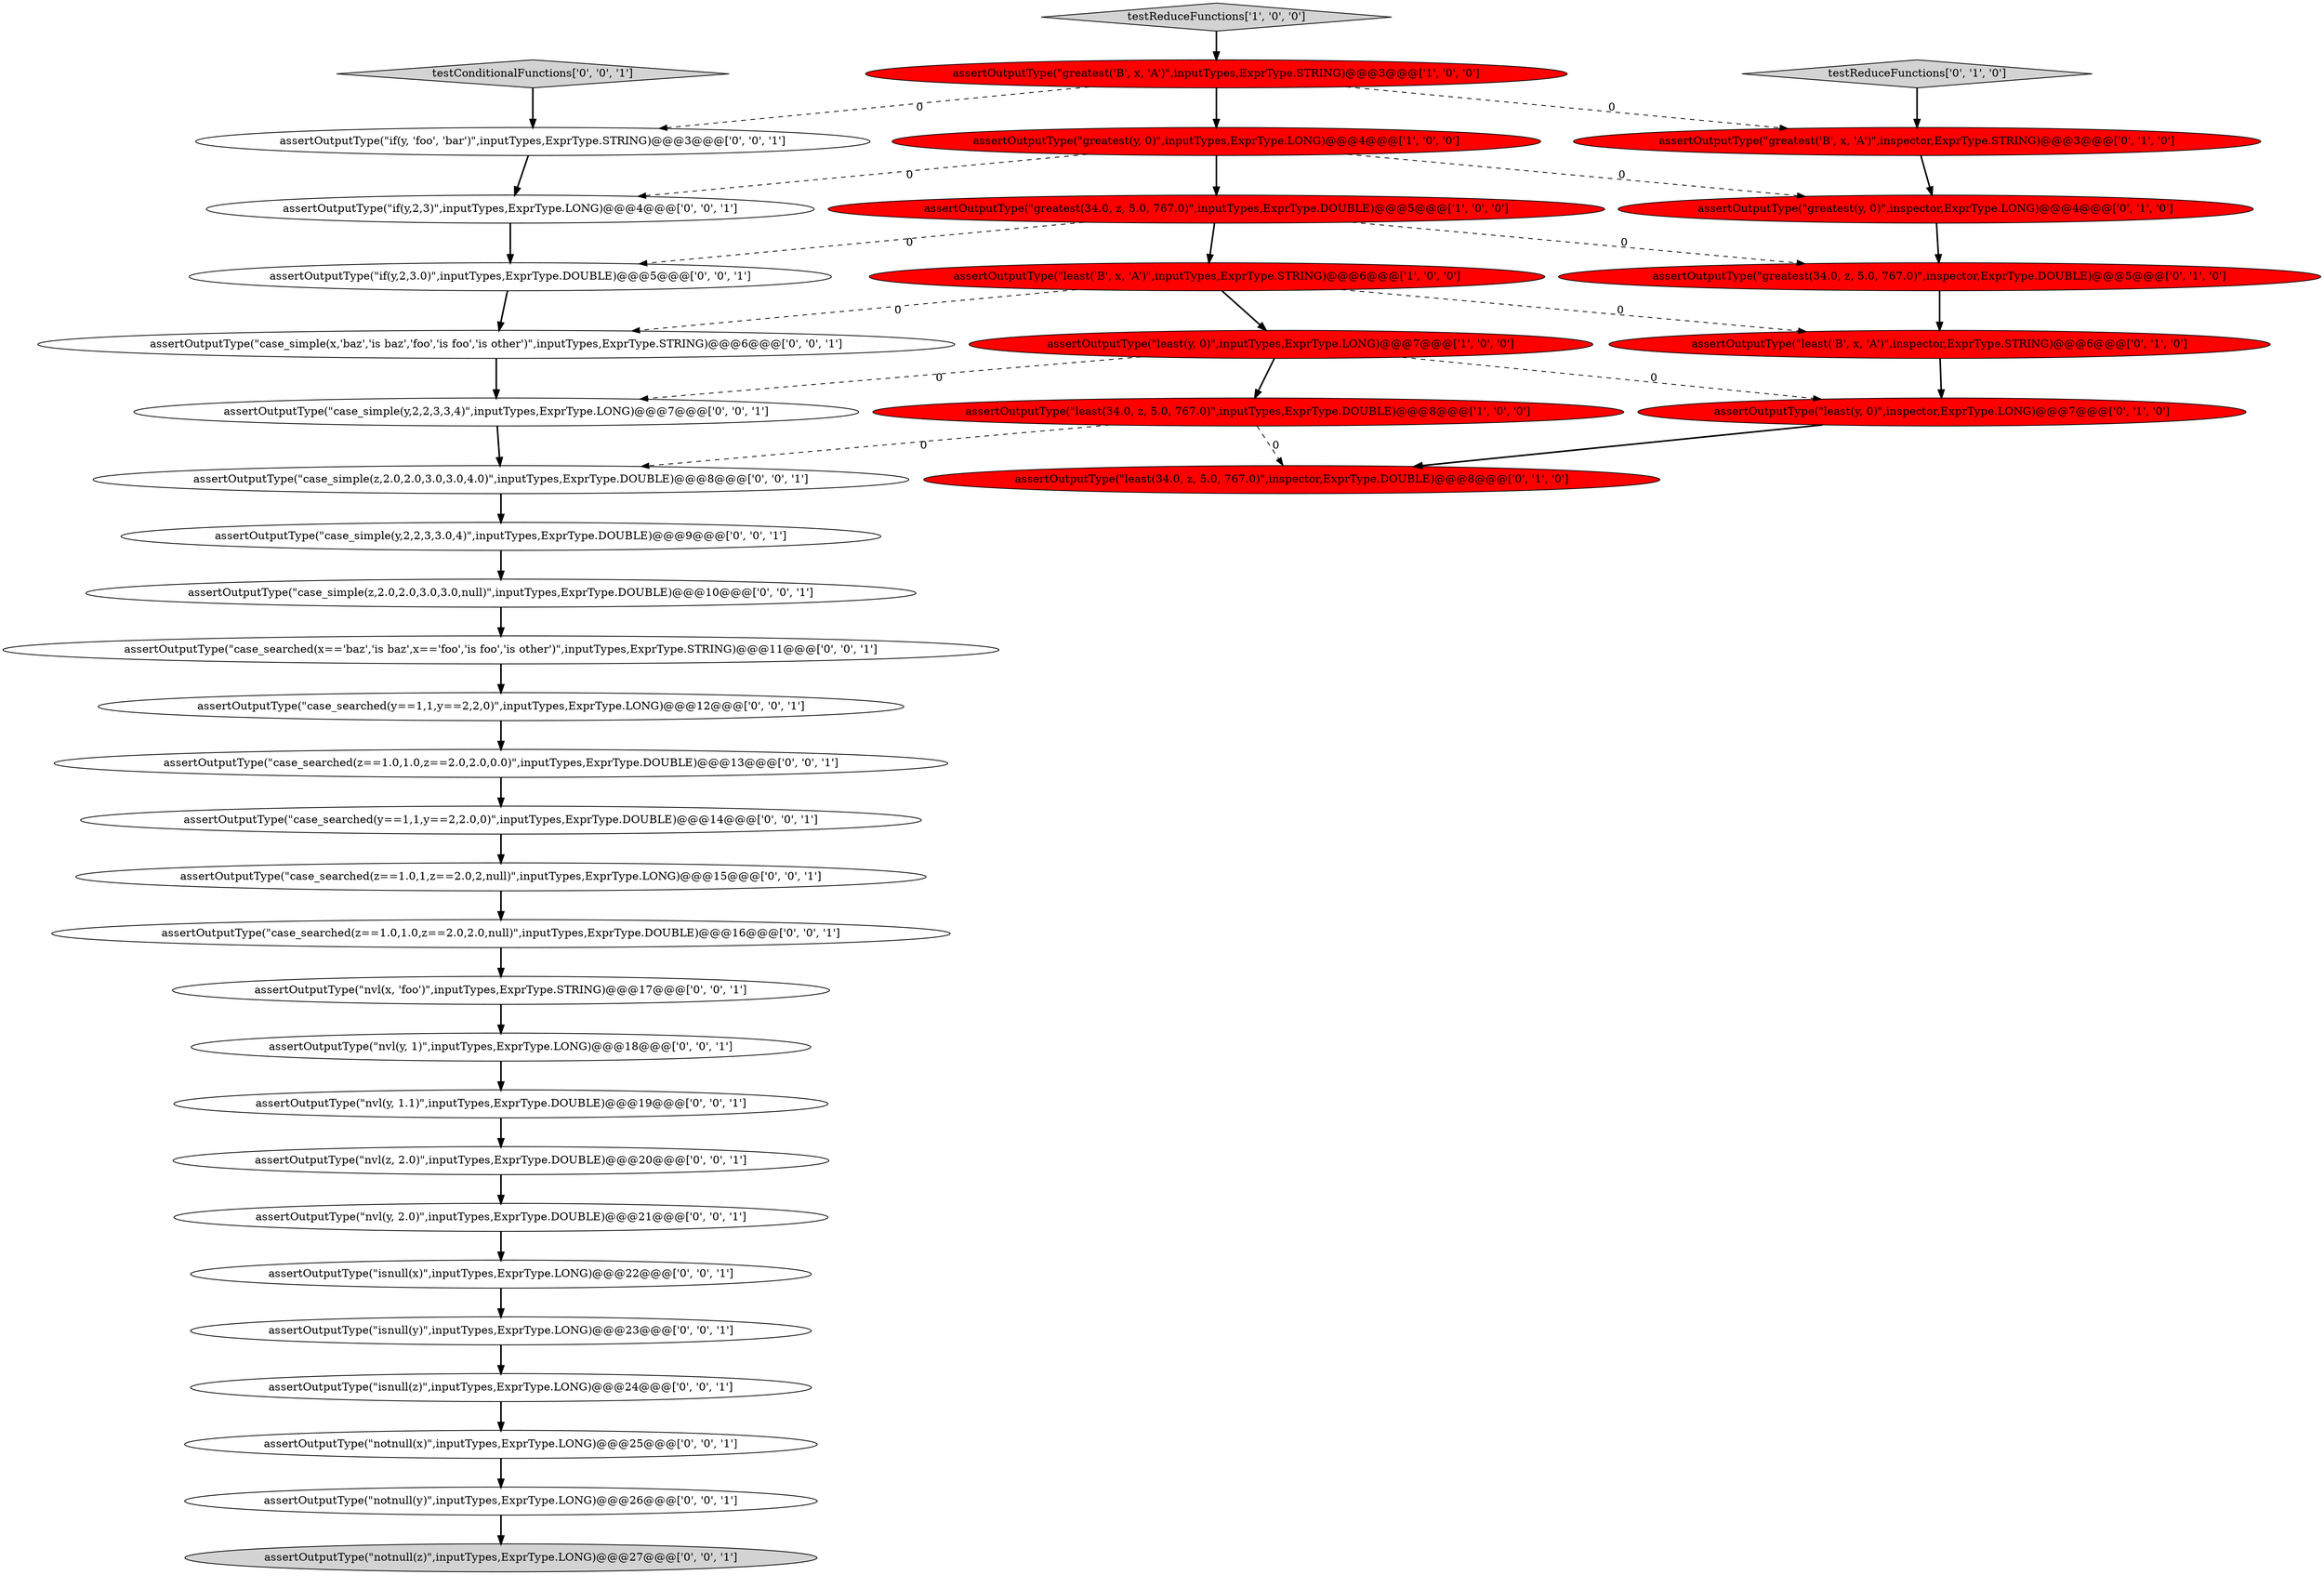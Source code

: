 digraph {
16 [style = filled, label = "assertOutputType(\"case_simple(y,2,2,3,3,4)\",inputTypes,ExprType.LONG)@@@7@@@['0', '0', '1']", fillcolor = white, shape = ellipse image = "AAA0AAABBB3BBB"];
32 [style = filled, label = "assertOutputType(\"isnull(x)\",inputTypes,ExprType.LONG)@@@22@@@['0', '0', '1']", fillcolor = white, shape = ellipse image = "AAA0AAABBB3BBB"];
13 [style = filled, label = "assertOutputType(\"greatest('B', x, 'A')\",inspector,ExprType.STRING)@@@3@@@['0', '1', '0']", fillcolor = red, shape = ellipse image = "AAA1AAABBB2BBB"];
9 [style = filled, label = "assertOutputType(\"greatest(34.0, z, 5.0, 767.0)\",inspector,ExprType.DOUBLE)@@@5@@@['0', '1', '0']", fillcolor = red, shape = ellipse image = "AAA1AAABBB2BBB"];
10 [style = filled, label = "assertOutputType(\"least(34.0, z, 5.0, 767.0)\",inspector,ExprType.DOUBLE)@@@8@@@['0', '1', '0']", fillcolor = red, shape = ellipse image = "AAA1AAABBB2BBB"];
14 [style = filled, label = "assertOutputType(\"if(y,2,3.0)\",inputTypes,ExprType.DOUBLE)@@@5@@@['0', '0', '1']", fillcolor = white, shape = ellipse image = "AAA0AAABBB3BBB"];
20 [style = filled, label = "testConditionalFunctions['0', '0', '1']", fillcolor = lightgray, shape = diamond image = "AAA0AAABBB3BBB"];
23 [style = filled, label = "assertOutputType(\"case_searched(z==1.0,1.0,z==2.0,2.0,0.0)\",inputTypes,ExprType.DOUBLE)@@@13@@@['0', '0', '1']", fillcolor = white, shape = ellipse image = "AAA0AAABBB3BBB"];
18 [style = filled, label = "assertOutputType(\"case_searched(y==1,1,y==2,2.0,0)\",inputTypes,ExprType.DOUBLE)@@@14@@@['0', '0', '1']", fillcolor = white, shape = ellipse image = "AAA0AAABBB3BBB"];
4 [style = filled, label = "assertOutputType(\"least('B', x, 'A')\",inputTypes,ExprType.STRING)@@@6@@@['1', '0', '0']", fillcolor = red, shape = ellipse image = "AAA1AAABBB1BBB"];
33 [style = filled, label = "assertOutputType(\"notnull(x)\",inputTypes,ExprType.LONG)@@@25@@@['0', '0', '1']", fillcolor = white, shape = ellipse image = "AAA0AAABBB3BBB"];
3 [style = filled, label = "assertOutputType(\"least(y, 0)\",inputTypes,ExprType.LONG)@@@7@@@['1', '0', '0']", fillcolor = red, shape = ellipse image = "AAA1AAABBB1BBB"];
22 [style = filled, label = "assertOutputType(\"case_simple(y,2,2,3,3.0,4)\",inputTypes,ExprType.DOUBLE)@@@9@@@['0', '0', '1']", fillcolor = white, shape = ellipse image = "AAA0AAABBB3BBB"];
2 [style = filled, label = "assertOutputType(\"greatest(34.0, z, 5.0, 767.0)\",inputTypes,ExprType.DOUBLE)@@@5@@@['1', '0', '0']", fillcolor = red, shape = ellipse image = "AAA1AAABBB1BBB"];
1 [style = filled, label = "assertOutputType(\"greatest('B', x, 'A')\",inputTypes,ExprType.STRING)@@@3@@@['1', '0', '0']", fillcolor = red, shape = ellipse image = "AAA1AAABBB1BBB"];
36 [style = filled, label = "assertOutputType(\"nvl(y, 2.0)\",inputTypes,ExprType.DOUBLE)@@@21@@@['0', '0', '1']", fillcolor = white, shape = ellipse image = "AAA0AAABBB3BBB"];
28 [style = filled, label = "assertOutputType(\"isnull(z)\",inputTypes,ExprType.LONG)@@@24@@@['0', '0', '1']", fillcolor = white, shape = ellipse image = "AAA0AAABBB3BBB"];
29 [style = filled, label = "assertOutputType(\"case_searched(x=='baz','is baz',x=='foo','is foo','is other')\",inputTypes,ExprType.STRING)@@@11@@@['0', '0', '1']", fillcolor = white, shape = ellipse image = "AAA0AAABBB3BBB"];
37 [style = filled, label = "assertOutputType(\"case_simple(z,2.0,2.0,3.0,3.0,null)\",inputTypes,ExprType.DOUBLE)@@@10@@@['0', '0', '1']", fillcolor = white, shape = ellipse image = "AAA0AAABBB3BBB"];
27 [style = filled, label = "assertOutputType(\"nvl(z, 2.0)\",inputTypes,ExprType.DOUBLE)@@@20@@@['0', '0', '1']", fillcolor = white, shape = ellipse image = "AAA0AAABBB3BBB"];
30 [style = filled, label = "assertOutputType(\"case_simple(z,2.0,2.0,3.0,3.0,4.0)\",inputTypes,ExprType.DOUBLE)@@@8@@@['0', '0', '1']", fillcolor = white, shape = ellipse image = "AAA0AAABBB3BBB"];
39 [style = filled, label = "assertOutputType(\"if(y,2,3)\",inputTypes,ExprType.LONG)@@@4@@@['0', '0', '1']", fillcolor = white, shape = ellipse image = "AAA0AAABBB3BBB"];
24 [style = filled, label = "assertOutputType(\"case_searched(z==1.0,1.0,z==2.0,2.0,null)\",inputTypes,ExprType.DOUBLE)@@@16@@@['0', '0', '1']", fillcolor = white, shape = ellipse image = "AAA0AAABBB3BBB"];
25 [style = filled, label = "assertOutputType(\"case_searched(y==1,1,y==2,2,0)\",inputTypes,ExprType.LONG)@@@12@@@['0', '0', '1']", fillcolor = white, shape = ellipse image = "AAA0AAABBB3BBB"];
5 [style = filled, label = "assertOutputType(\"greatest(y, 0)\",inputTypes,ExprType.LONG)@@@4@@@['1', '0', '0']", fillcolor = red, shape = ellipse image = "AAA1AAABBB1BBB"];
15 [style = filled, label = "assertOutputType(\"case_simple(x,'baz','is baz','foo','is foo','is other')\",inputTypes,ExprType.STRING)@@@6@@@['0', '0', '1']", fillcolor = white, shape = ellipse image = "AAA0AAABBB3BBB"];
0 [style = filled, label = "testReduceFunctions['1', '0', '0']", fillcolor = lightgray, shape = diamond image = "AAA0AAABBB1BBB"];
8 [style = filled, label = "assertOutputType(\"greatest(y, 0)\",inspector,ExprType.LONG)@@@4@@@['0', '1', '0']", fillcolor = red, shape = ellipse image = "AAA1AAABBB2BBB"];
11 [style = filled, label = "assertOutputType(\"least(y, 0)\",inspector,ExprType.LONG)@@@7@@@['0', '1', '0']", fillcolor = red, shape = ellipse image = "AAA1AAABBB2BBB"];
12 [style = filled, label = "testReduceFunctions['0', '1', '0']", fillcolor = lightgray, shape = diamond image = "AAA0AAABBB2BBB"];
35 [style = filled, label = "assertOutputType(\"nvl(y, 1.1)\",inputTypes,ExprType.DOUBLE)@@@19@@@['0', '0', '1']", fillcolor = white, shape = ellipse image = "AAA0AAABBB3BBB"];
31 [style = filled, label = "assertOutputType(\"notnull(y)\",inputTypes,ExprType.LONG)@@@26@@@['0', '0', '1']", fillcolor = white, shape = ellipse image = "AAA0AAABBB3BBB"];
38 [style = filled, label = "assertOutputType(\"isnull(y)\",inputTypes,ExprType.LONG)@@@23@@@['0', '0', '1']", fillcolor = white, shape = ellipse image = "AAA0AAABBB3BBB"];
17 [style = filled, label = "assertOutputType(\"notnull(z)\",inputTypes,ExprType.LONG)@@@27@@@['0', '0', '1']", fillcolor = lightgray, shape = ellipse image = "AAA0AAABBB3BBB"];
34 [style = filled, label = "assertOutputType(\"nvl(x, 'foo')\",inputTypes,ExprType.STRING)@@@17@@@['0', '0', '1']", fillcolor = white, shape = ellipse image = "AAA0AAABBB3BBB"];
6 [style = filled, label = "assertOutputType(\"least(34.0, z, 5.0, 767.0)\",inputTypes,ExprType.DOUBLE)@@@8@@@['1', '0', '0']", fillcolor = red, shape = ellipse image = "AAA1AAABBB1BBB"];
19 [style = filled, label = "assertOutputType(\"nvl(y, 1)\",inputTypes,ExprType.LONG)@@@18@@@['0', '0', '1']", fillcolor = white, shape = ellipse image = "AAA0AAABBB3BBB"];
21 [style = filled, label = "assertOutputType(\"case_searched(z==1.0,1,z==2.0,2,null)\",inputTypes,ExprType.LONG)@@@15@@@['0', '0', '1']", fillcolor = white, shape = ellipse image = "AAA0AAABBB3BBB"];
7 [style = filled, label = "assertOutputType(\"least('B', x, 'A')\",inspector,ExprType.STRING)@@@6@@@['0', '1', '0']", fillcolor = red, shape = ellipse image = "AAA1AAABBB2BBB"];
26 [style = filled, label = "assertOutputType(\"if(y, 'foo', 'bar')\",inputTypes,ExprType.STRING)@@@3@@@['0', '0', '1']", fillcolor = white, shape = ellipse image = "AAA0AAABBB3BBB"];
1->5 [style = bold, label=""];
4->3 [style = bold, label=""];
35->27 [style = bold, label=""];
7->11 [style = bold, label=""];
30->22 [style = bold, label=""];
27->36 [style = bold, label=""];
34->19 [style = bold, label=""];
38->28 [style = bold, label=""];
1->26 [style = dashed, label="0"];
22->37 [style = bold, label=""];
25->23 [style = bold, label=""];
20->26 [style = bold, label=""];
3->16 [style = dashed, label="0"];
37->29 [style = bold, label=""];
39->14 [style = bold, label=""];
29->25 [style = bold, label=""];
3->6 [style = bold, label=""];
24->34 [style = bold, label=""];
36->32 [style = bold, label=""];
5->39 [style = dashed, label="0"];
21->24 [style = bold, label=""];
9->7 [style = bold, label=""];
15->16 [style = bold, label=""];
2->4 [style = bold, label=""];
26->39 [style = bold, label=""];
6->10 [style = dashed, label="0"];
1->13 [style = dashed, label="0"];
32->38 [style = bold, label=""];
12->13 [style = bold, label=""];
5->2 [style = bold, label=""];
28->33 [style = bold, label=""];
2->14 [style = dashed, label="0"];
2->9 [style = dashed, label="0"];
11->10 [style = bold, label=""];
4->7 [style = dashed, label="0"];
0->1 [style = bold, label=""];
4->15 [style = dashed, label="0"];
19->35 [style = bold, label=""];
16->30 [style = bold, label=""];
8->9 [style = bold, label=""];
33->31 [style = bold, label=""];
5->8 [style = dashed, label="0"];
14->15 [style = bold, label=""];
6->30 [style = dashed, label="0"];
18->21 [style = bold, label=""];
31->17 [style = bold, label=""];
13->8 [style = bold, label=""];
23->18 [style = bold, label=""];
3->11 [style = dashed, label="0"];
}
